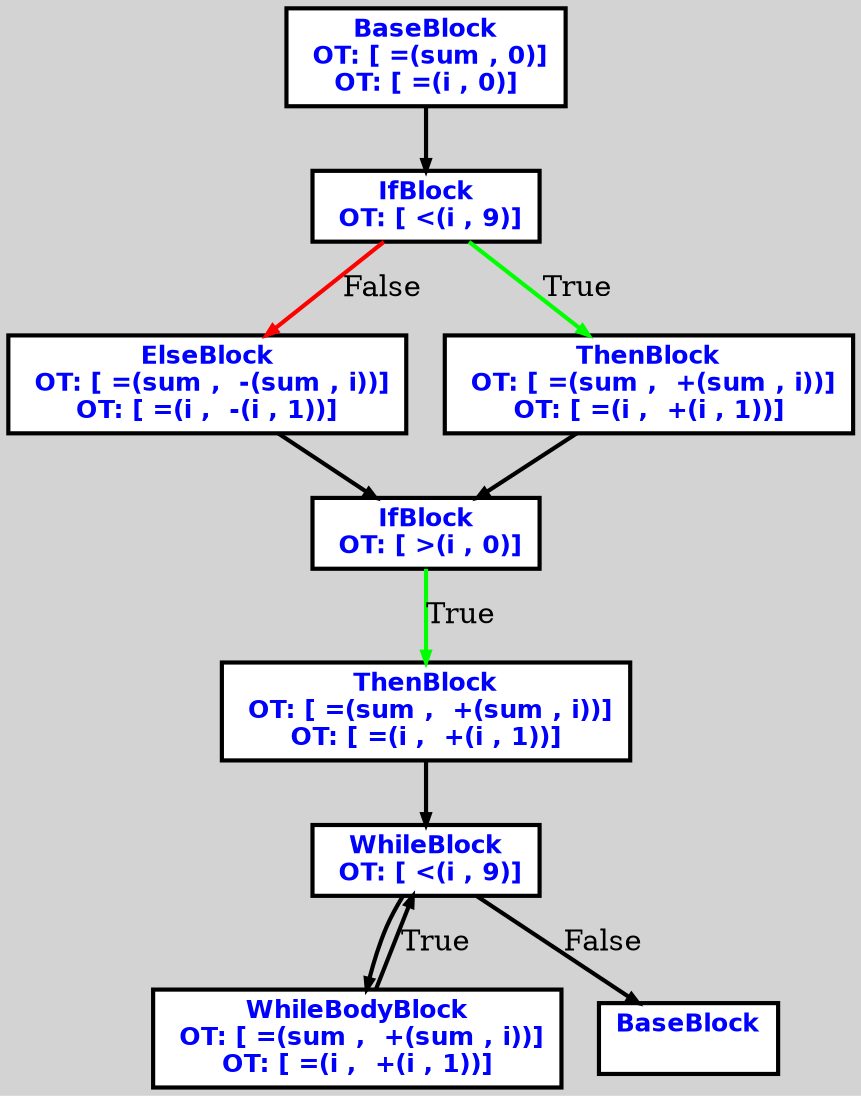 digraph G {
ordering=out;
ranksep=.4;
bgcolor="lightgrey";  node [shape=box, fixedsize=false, fontsize=12, fontname="Helvetica-bold", fontcolor="blue"
width=.25, height=.25, color="black", fillcolor="white", style="filled, solid, bold"];

edge [arrowsize=.5, color="black", style="bold"]    n000002204DC50290 [label="BaseBlock\n OT: [ =(sum , 0)]
OT: [ =(i , 0)]
"]
    n000002204DC50290 -> n000002204DC4FDC0
    n000002204DC4FDC0 [label="IfBlock\n OT: [ <(i , 9)]
"]
    n000002204DC4F730 [label="ElseBlock\n OT: [ =(sum ,  -(sum , i))]
OT: [ =(i ,  -(i , 1))]
"]
    n000002204DC4FB90 [label="ThenBlock\n OT: [ =(sum ,  +(sum , i))]
OT: [ =(i ,  +(i , 1))]
"]
    n000002204DC4FDC0 -> n000002204DC4F730 [label="False" color="red"]
    n000002204DC4F730 -> n000002204DC4FF80    n000002204DC4FDC0 -> n000002204DC4FB90 [label="True" color="green"]
    n000002204DC4FB90 -> n000002204DC4FF80    n000002204DC4FF80 [label="IfBlock\n OT: [ >(i , 0)]
"]
    n000002204DC4F9D0 [label="ThenBlock\n OT: [ =(sum ,  +(sum , i))]
OT: [ =(i ,  +(i , 1))]
"]
    n000002204DC4FF80 -> n000002204DC4F9D0 [label="True" color="green"]
    n000002204DC4F9D0 -> n000002204DC503E0    n000002204DC503E0 [label="WhileBlock\n OT: [ <(i , 9)]
"]
    n000002204DC503E0 -> n000002204DC4F5E0
    n000002204DC4F5E0 [label="WhileBodyBlock\n OT: [ =(sum ,  +(sum , i))]
OT: [ =(i ,  +(i , 1))]
"]
    n000002204DC4F5E0 [label="WhileBodyBlock\n OT: [ =(sum ,  +(sum , i))]
OT: [ =(i ,  +(i , 1))]
"]
    n000002204DC4F5E0 -> n000002204DC503E0 [label="True" color="black"]
    n000002204DC503E0 -> n000002204DC4FC70 [label="False" color="black"]
    n000002204DC4FC70 [label="BaseBlock\n "]
}
